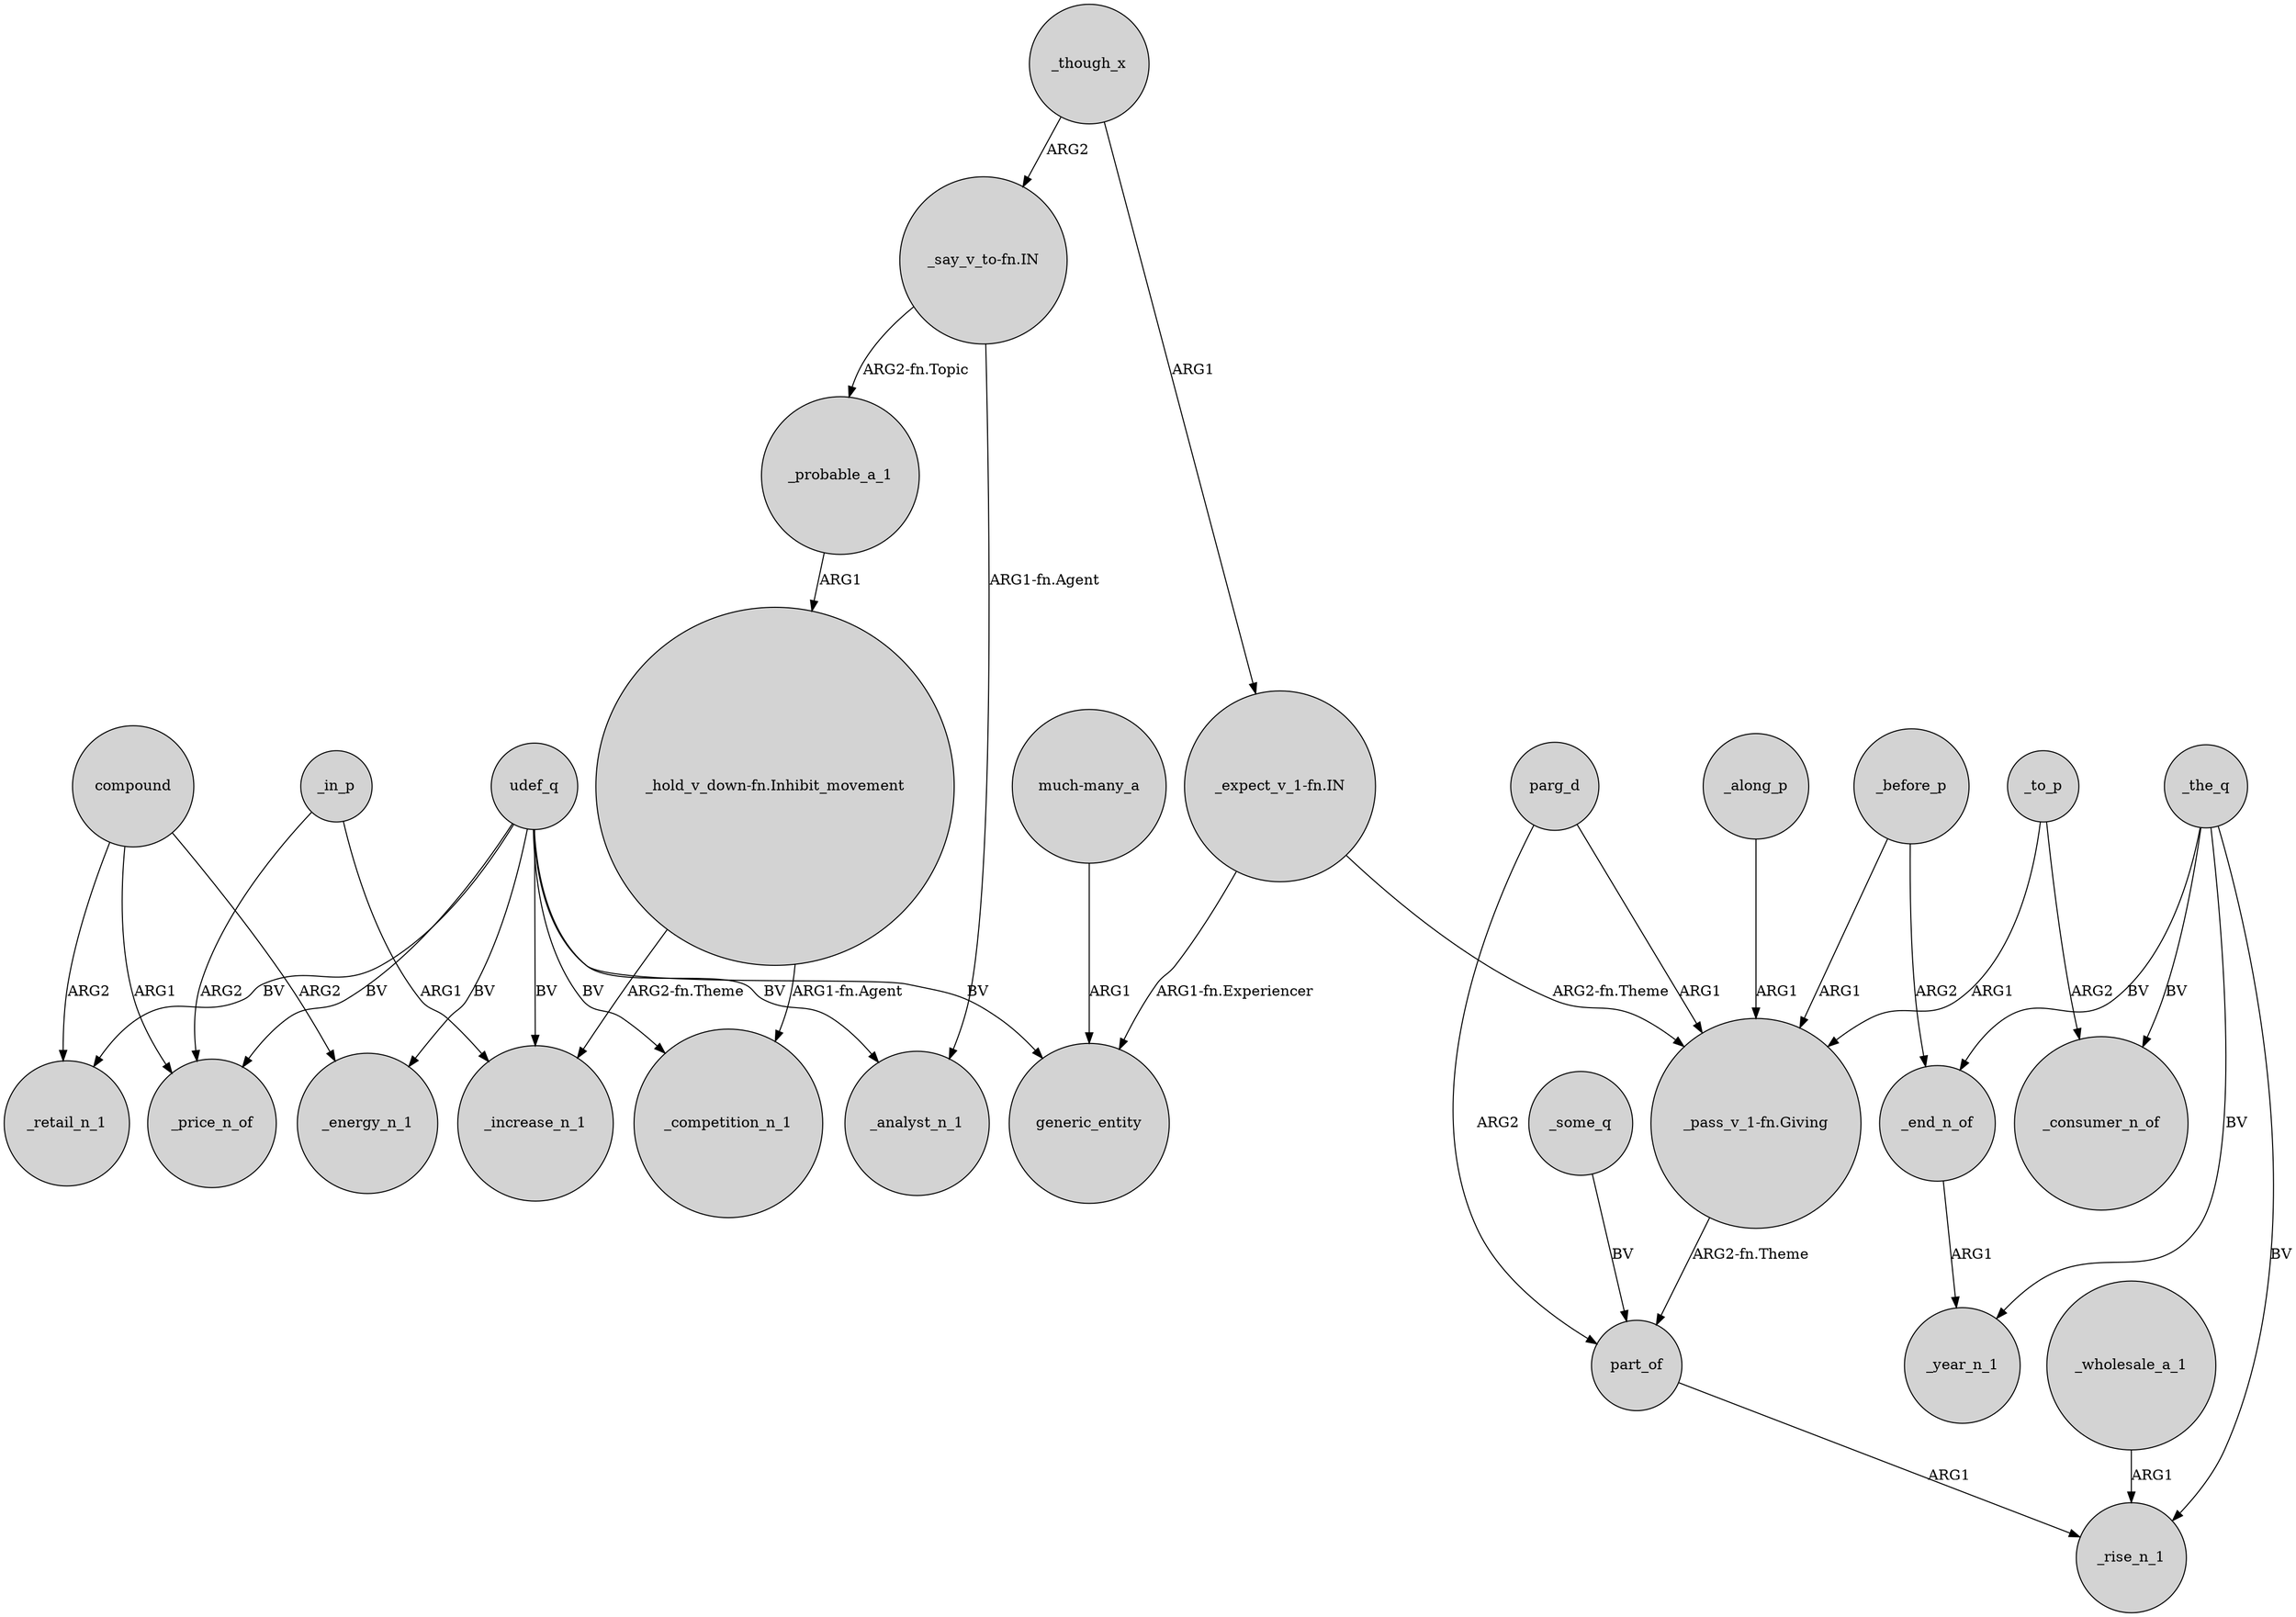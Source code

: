 digraph {
	node [shape=circle style=filled]
	udef_q -> _energy_n_1 [label=BV]
	udef_q -> _competition_n_1 [label=BV]
	udef_q -> _price_n_of [label=BV]
	udef_q -> generic_entity [label=BV]
	"_pass_v_1-fn.Giving" -> part_of [label="ARG2-fn.Theme"]
	"_hold_v_down-fn.Inhibit_movement" -> _increase_n_1 [label="ARG2-fn.Theme"]
	_probable_a_1 -> "_hold_v_down-fn.Inhibit_movement" [label=ARG1]
	"much-many_a" -> generic_entity [label=ARG1]
	parg_d -> "_pass_v_1-fn.Giving" [label=ARG1]
	_the_q -> _end_n_of [label=BV]
	_end_n_of -> _year_n_1 [label=ARG1]
	compound -> _retail_n_1 [label=ARG2]
	_before_p -> "_pass_v_1-fn.Giving" [label=ARG1]
	compound -> _energy_n_1 [label=ARG2]
	part_of -> _rise_n_1 [label=ARG1]
	"_say_v_to-fn.IN" -> _probable_a_1 [label="ARG2-fn.Topic"]
	_wholesale_a_1 -> _rise_n_1 [label=ARG1]
	_some_q -> part_of [label=BV]
	_the_q -> _rise_n_1 [label=BV]
	"_say_v_to-fn.IN" -> _analyst_n_1 [label="ARG1-fn.Agent"]
	udef_q -> _increase_n_1 [label=BV]
	_the_q -> _consumer_n_of [label=BV]
	_before_p -> _end_n_of [label=ARG2]
	_the_q -> _year_n_1 [label=BV]
	"_hold_v_down-fn.Inhibit_movement" -> _competition_n_1 [label="ARG1-fn.Agent"]
	_along_p -> "_pass_v_1-fn.Giving" [label=ARG1]
	"_expect_v_1-fn.IN" -> "_pass_v_1-fn.Giving" [label="ARG2-fn.Theme"]
	"_expect_v_1-fn.IN" -> generic_entity [label="ARG1-fn.Experiencer"]
	_though_x -> "_say_v_to-fn.IN" [label=ARG2]
	udef_q -> _retail_n_1 [label=BV]
	_to_p -> _consumer_n_of [label=ARG2]
	_though_x -> "_expect_v_1-fn.IN" [label=ARG1]
	parg_d -> part_of [label=ARG2]
	_in_p -> _price_n_of [label=ARG2]
	compound -> _price_n_of [label=ARG1]
	_to_p -> "_pass_v_1-fn.Giving" [label=ARG1]
	_in_p -> _increase_n_1 [label=ARG1]
	udef_q -> _analyst_n_1 [label=BV]
}

